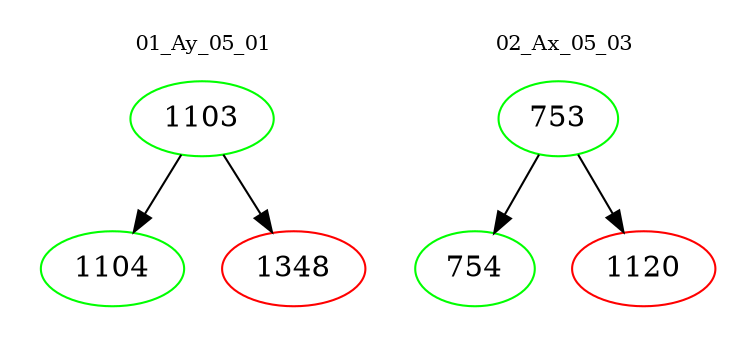 digraph{
subgraph cluster_0 {
color = white
label = "01_Ay_05_01";
fontsize=10;
T0_1103 [label="1103", color="green"]
T0_1103 -> T0_1104 [color="black"]
T0_1104 [label="1104", color="green"]
T0_1103 -> T0_1348 [color="black"]
T0_1348 [label="1348", color="red"]
}
subgraph cluster_1 {
color = white
label = "02_Ax_05_03";
fontsize=10;
T1_753 [label="753", color="green"]
T1_753 -> T1_754 [color="black"]
T1_754 [label="754", color="green"]
T1_753 -> T1_1120 [color="black"]
T1_1120 [label="1120", color="red"]
}
}
